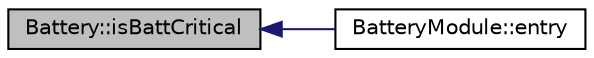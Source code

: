 digraph "Battery::isBattCritical"
{
  edge [fontname="Helvetica",fontsize="10",labelfontname="Helvetica",labelfontsize="10"];
  node [fontname="Helvetica",fontsize="10",shape=record];
  rankdir="LR";
  Node8 [label="Battery::isBattCritical",height=0.2,width=0.4,color="black", fillcolor="grey75", style="filled", fontcolor="black"];
  Node8 -> Node9 [dir="back",color="midnightblue",fontsize="10",style="solid",fontname="Helvetica"];
  Node9 [label="BatteryModule::entry",height=0.2,width=0.4,color="black", fillcolor="white", style="filled",URL="$class_battery_module.html#aaa99ed7940bf9991a513b919cb57a51b",tooltip="Called by the RTOS at the desired update rate. "];
}
